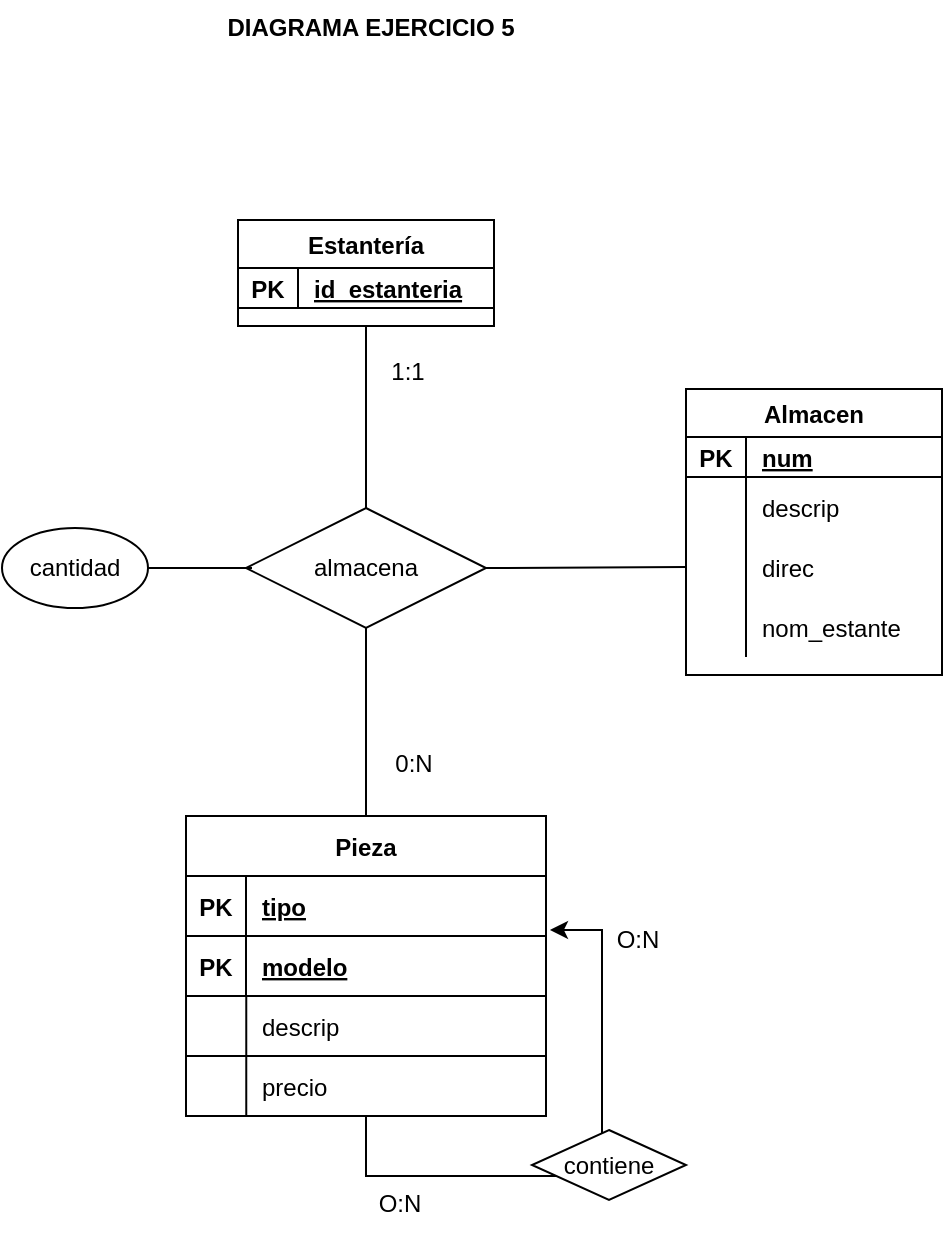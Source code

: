 <mxfile version="20.1.1" type="github">
  <diagram id="FxPRVmeyyBTVfhNJRnU-" name="Página-1">
    <mxGraphModel dx="1185" dy="620" grid="0" gridSize="10" guides="1" tooltips="1" connect="1" arrows="1" fold="1" page="1" pageScale="1" pageWidth="1169" pageHeight="827" math="0" shadow="0">
      <root>
        <mxCell id="0" />
        <mxCell id="1" parent="0" />
        <object label="Pieza" id="ZTdebMv5ZZNX6EytbIy5-16">
          <mxCell style="shape=table;startSize=30;container=1;collapsible=1;childLayout=tableLayout;fixedRows=1;rowLines=0;fontStyle=1;align=center;resizeLast=1;" parent="1" vertex="1">
            <mxGeometry x="471" y="468" width="180" height="150" as="geometry">
              <mxRectangle x="70" y="210" width="68" height="30" as="alternateBounds" />
            </mxGeometry>
          </mxCell>
        </object>
        <mxCell id="ZTdebMv5ZZNX6EytbIy5-17" value="" style="shape=tableRow;horizontal=0;startSize=0;swimlaneHead=0;swimlaneBody=0;fillColor=none;collapsible=0;dropTarget=0;points=[[0,0.5],[1,0.5]];portConstraint=eastwest;top=0;left=0;right=0;bottom=1;" parent="ZTdebMv5ZZNX6EytbIy5-16" vertex="1">
          <mxGeometry y="30" width="180" height="30" as="geometry" />
        </mxCell>
        <mxCell id="ZTdebMv5ZZNX6EytbIy5-18" value="PK" style="shape=partialRectangle;connectable=0;fillColor=none;top=0;left=0;bottom=0;right=0;fontStyle=1;overflow=hidden;" parent="ZTdebMv5ZZNX6EytbIy5-17" vertex="1">
          <mxGeometry width="30" height="30" as="geometry">
            <mxRectangle width="30" height="30" as="alternateBounds" />
          </mxGeometry>
        </mxCell>
        <mxCell id="ZTdebMv5ZZNX6EytbIy5-19" value="tipo" style="shape=partialRectangle;connectable=0;fillColor=none;top=0;left=0;bottom=0;right=0;align=left;spacingLeft=6;fontStyle=5;overflow=hidden;" parent="ZTdebMv5ZZNX6EytbIy5-17" vertex="1">
          <mxGeometry x="30" width="150" height="30" as="geometry">
            <mxRectangle width="150" height="30" as="alternateBounds" />
          </mxGeometry>
        </mxCell>
        <mxCell id="ZTdebMv5ZZNX6EytbIy5-20" value="" style="shape=tableRow;horizontal=0;startSize=0;swimlaneHead=0;swimlaneBody=0;fillColor=none;collapsible=0;dropTarget=0;points=[[0,0.5],[1,0.5]];portConstraint=eastwest;top=0;left=0;right=0;bottom=0;" parent="ZTdebMv5ZZNX6EytbIy5-16" vertex="1">
          <mxGeometry y="60" width="180" height="30" as="geometry" />
        </mxCell>
        <mxCell id="ZTdebMv5ZZNX6EytbIy5-21" value="PK" style="shape=partialRectangle;connectable=0;fillColor=none;top=0;left=0;bottom=0;right=0;editable=1;overflow=hidden;fontStyle=1" parent="ZTdebMv5ZZNX6EytbIy5-20" vertex="1">
          <mxGeometry width="30" height="30" as="geometry">
            <mxRectangle width="30" height="30" as="alternateBounds" />
          </mxGeometry>
        </mxCell>
        <mxCell id="ZTdebMv5ZZNX6EytbIy5-22" value="modelo" style="shape=partialRectangle;connectable=0;fillColor=none;top=0;left=0;bottom=0;right=0;align=left;spacingLeft=6;overflow=hidden;fontStyle=5" parent="ZTdebMv5ZZNX6EytbIy5-20" vertex="1">
          <mxGeometry x="30" width="150" height="30" as="geometry">
            <mxRectangle width="150" height="30" as="alternateBounds" />
          </mxGeometry>
        </mxCell>
        <mxCell id="ZTdebMv5ZZNX6EytbIy5-51" style="edgeStyle=orthogonalEdgeStyle;rounded=0;orthogonalLoop=1;jettySize=auto;html=1;entryX=1.011;entryY=0.9;entryDx=0;entryDy=0;entryPerimeter=0;" parent="ZTdebMv5ZZNX6EytbIy5-16" source="ZTdebMv5ZZNX6EytbIy5-16" target="ZTdebMv5ZZNX6EytbIy5-17" edge="1">
          <mxGeometry relative="1" as="geometry">
            <mxPoint x="241" y="254" as="targetPoint" />
            <Array as="points">
              <mxPoint x="90" y="180" />
              <mxPoint x="208" y="180" />
              <mxPoint x="208" y="57" />
            </Array>
          </mxGeometry>
        </mxCell>
        <mxCell id="wzzWnJTyB5C26cYD1d-t-14" value="Almacen" style="shape=table;startSize=24;container=1;collapsible=1;childLayout=tableLayout;fixedRows=1;rowLines=0;fontStyle=1;align=center;resizeLast=1;" parent="1" vertex="1">
          <mxGeometry x="721" y="254.5" width="128" height="143" as="geometry" />
        </mxCell>
        <mxCell id="wzzWnJTyB5C26cYD1d-t-15" value="" style="shape=tableRow;horizontal=0;startSize=0;swimlaneHead=0;swimlaneBody=0;fillColor=none;collapsible=0;dropTarget=0;points=[[0,0.5],[1,0.5]];portConstraint=eastwest;top=0;left=0;right=0;bottom=1;" parent="wzzWnJTyB5C26cYD1d-t-14" vertex="1">
          <mxGeometry y="24" width="128" height="20" as="geometry" />
        </mxCell>
        <mxCell id="wzzWnJTyB5C26cYD1d-t-16" value="PK" style="shape=partialRectangle;connectable=0;fillColor=none;top=0;left=0;bottom=0;right=0;fontStyle=1;overflow=hidden;" parent="wzzWnJTyB5C26cYD1d-t-15" vertex="1">
          <mxGeometry width="30" height="20" as="geometry">
            <mxRectangle width="30" height="20" as="alternateBounds" />
          </mxGeometry>
        </mxCell>
        <mxCell id="wzzWnJTyB5C26cYD1d-t-17" value="num" style="shape=partialRectangle;connectable=0;fillColor=none;top=0;left=0;bottom=0;right=0;align=left;spacingLeft=6;fontStyle=5;overflow=hidden;" parent="wzzWnJTyB5C26cYD1d-t-15" vertex="1">
          <mxGeometry x="30" width="98" height="20" as="geometry">
            <mxRectangle width="98" height="20" as="alternateBounds" />
          </mxGeometry>
        </mxCell>
        <mxCell id="wzzWnJTyB5C26cYD1d-t-18" value="" style="shape=tableRow;horizontal=0;startSize=0;swimlaneHead=0;swimlaneBody=0;fillColor=none;collapsible=0;dropTarget=0;points=[[0,0.5],[1,0.5]];portConstraint=eastwest;top=0;left=0;right=0;bottom=0;" parent="wzzWnJTyB5C26cYD1d-t-14" vertex="1">
          <mxGeometry y="44" width="128" height="30" as="geometry" />
        </mxCell>
        <mxCell id="wzzWnJTyB5C26cYD1d-t-19" value="" style="shape=partialRectangle;connectable=0;fillColor=none;top=0;left=0;bottom=0;right=0;editable=1;overflow=hidden;" parent="wzzWnJTyB5C26cYD1d-t-18" vertex="1">
          <mxGeometry width="30" height="30" as="geometry">
            <mxRectangle width="30" height="30" as="alternateBounds" />
          </mxGeometry>
        </mxCell>
        <mxCell id="wzzWnJTyB5C26cYD1d-t-20" value="descrip" style="shape=partialRectangle;connectable=0;fillColor=none;top=0;left=0;bottom=0;right=0;align=left;spacingLeft=6;overflow=hidden;" parent="wzzWnJTyB5C26cYD1d-t-18" vertex="1">
          <mxGeometry x="30" width="98" height="30" as="geometry">
            <mxRectangle width="98" height="30" as="alternateBounds" />
          </mxGeometry>
        </mxCell>
        <mxCell id="wzzWnJTyB5C26cYD1d-t-21" value="" style="shape=tableRow;horizontal=0;startSize=0;swimlaneHead=0;swimlaneBody=0;fillColor=none;collapsible=0;dropTarget=0;points=[[0,0.5],[1,0.5]];portConstraint=eastwest;top=0;left=0;right=0;bottom=0;" parent="wzzWnJTyB5C26cYD1d-t-14" vertex="1">
          <mxGeometry y="74" width="128" height="30" as="geometry" />
        </mxCell>
        <mxCell id="wzzWnJTyB5C26cYD1d-t-22" value="" style="shape=partialRectangle;connectable=0;fillColor=none;top=0;left=0;bottom=0;right=0;editable=1;overflow=hidden;" parent="wzzWnJTyB5C26cYD1d-t-21" vertex="1">
          <mxGeometry width="30" height="30" as="geometry">
            <mxRectangle width="30" height="30" as="alternateBounds" />
          </mxGeometry>
        </mxCell>
        <mxCell id="wzzWnJTyB5C26cYD1d-t-23" value="direc" style="shape=partialRectangle;connectable=0;fillColor=none;top=0;left=0;bottom=0;right=0;align=left;spacingLeft=6;overflow=hidden;" parent="wzzWnJTyB5C26cYD1d-t-21" vertex="1">
          <mxGeometry x="30" width="98" height="30" as="geometry">
            <mxRectangle width="98" height="30" as="alternateBounds" />
          </mxGeometry>
        </mxCell>
        <mxCell id="wzzWnJTyB5C26cYD1d-t-24" value="" style="shape=tableRow;horizontal=0;startSize=0;swimlaneHead=0;swimlaneBody=0;fillColor=none;collapsible=0;dropTarget=0;points=[[0,0.5],[1,0.5]];portConstraint=eastwest;top=0;left=0;right=0;bottom=0;" parent="wzzWnJTyB5C26cYD1d-t-14" vertex="1">
          <mxGeometry y="104" width="128" height="30" as="geometry" />
        </mxCell>
        <mxCell id="wzzWnJTyB5C26cYD1d-t-25" value="" style="shape=partialRectangle;connectable=0;fillColor=none;top=0;left=0;bottom=0;right=0;editable=1;overflow=hidden;" parent="wzzWnJTyB5C26cYD1d-t-24" vertex="1">
          <mxGeometry width="30" height="30" as="geometry">
            <mxRectangle width="30" height="30" as="alternateBounds" />
          </mxGeometry>
        </mxCell>
        <mxCell id="wzzWnJTyB5C26cYD1d-t-26" value="nom_estante" style="shape=partialRectangle;connectable=0;fillColor=none;top=0;left=0;bottom=0;right=0;align=left;spacingLeft=6;overflow=hidden;" parent="wzzWnJTyB5C26cYD1d-t-24" vertex="1">
          <mxGeometry x="30" width="98" height="30" as="geometry">
            <mxRectangle width="98" height="30" as="alternateBounds" />
          </mxGeometry>
        </mxCell>
        <mxCell id="ZTdebMv5ZZNX6EytbIy5-38" value="" style="line;strokeWidth=1;rotatable=0;dashed=0;labelPosition=right;align=left;verticalAlign=middle;spacingTop=0;spacingLeft=6;points=[];portConstraint=eastwest;" parent="1" vertex="1">
          <mxGeometry x="471" y="553" width="180" height="10" as="geometry" />
        </mxCell>
        <mxCell id="ZTdebMv5ZZNX6EytbIy5-39" value="" style="shape=partialRectangle;connectable=0;fillColor=none;top=0;left=0;bottom=0;right=0;editable=1;overflow=hidden;fontStyle=1" parent="1" vertex="1">
          <mxGeometry x="604" y="592" width="30" height="30" as="geometry">
            <mxRectangle width="30" height="30" as="alternateBounds" />
          </mxGeometry>
        </mxCell>
        <mxCell id="ZTdebMv5ZZNX6EytbIy5-40" value="descrip" style="shape=partialRectangle;connectable=0;fillColor=none;top=0;left=0;bottom=0;right=0;align=left;spacingLeft=6;overflow=hidden;" parent="1" vertex="1">
          <mxGeometry x="501" y="558" width="150" height="30" as="geometry">
            <mxRectangle width="150" height="30" as="alternateBounds" />
          </mxGeometry>
        </mxCell>
        <mxCell id="ZTdebMv5ZZNX6EytbIy5-41" value="precio" style="shape=partialRectangle;connectable=0;fillColor=none;top=0;left=0;bottom=0;right=0;align=left;spacingLeft=6;overflow=hidden;" parent="1" vertex="1">
          <mxGeometry x="501" y="588" width="150" height="30" as="geometry">
            <mxRectangle width="150" height="30" as="alternateBounds" />
          </mxGeometry>
        </mxCell>
        <mxCell id="ZTdebMv5ZZNX6EytbIy5-42" value="" style="endArrow=none;html=1;rounded=0;" parent="1" edge="1">
          <mxGeometry relative="1" as="geometry">
            <mxPoint x="471" y="588" as="sourcePoint" />
            <mxPoint x="651" y="588" as="targetPoint" />
          </mxGeometry>
        </mxCell>
        <mxCell id="ZTdebMv5ZZNX6EytbIy5-44" value="" style="endArrow=none;html=1;rounded=0;" parent="1" edge="1">
          <mxGeometry relative="1" as="geometry">
            <mxPoint x="501.13" y="558" as="sourcePoint" />
            <mxPoint x="501.13" y="618.14" as="targetPoint" />
          </mxGeometry>
        </mxCell>
        <mxCell id="oLvL7BKm5Vh7yWoYtZ-q-2" value="Estantería" style="shape=table;startSize=24;container=1;collapsible=1;childLayout=tableLayout;fixedRows=1;rowLines=0;fontStyle=1;align=center;resizeLast=1;" parent="1" vertex="1">
          <mxGeometry x="497" y="170" width="128" height="53" as="geometry" />
        </mxCell>
        <mxCell id="oLvL7BKm5Vh7yWoYtZ-q-3" value="" style="shape=tableRow;horizontal=0;startSize=0;swimlaneHead=0;swimlaneBody=0;fillColor=none;collapsible=0;dropTarget=0;points=[[0,0.5],[1,0.5]];portConstraint=eastwest;top=0;left=0;right=0;bottom=1;" parent="oLvL7BKm5Vh7yWoYtZ-q-2" vertex="1">
          <mxGeometry y="24" width="128" height="20" as="geometry" />
        </mxCell>
        <mxCell id="oLvL7BKm5Vh7yWoYtZ-q-4" value="PK" style="shape=partialRectangle;connectable=0;fillColor=none;top=0;left=0;bottom=0;right=0;fontStyle=1;overflow=hidden;" parent="oLvL7BKm5Vh7yWoYtZ-q-3" vertex="1">
          <mxGeometry width="30" height="20" as="geometry">
            <mxRectangle width="30" height="20" as="alternateBounds" />
          </mxGeometry>
        </mxCell>
        <mxCell id="oLvL7BKm5Vh7yWoYtZ-q-5" value="id_estanteria" style="shape=partialRectangle;connectable=0;fillColor=none;top=0;left=0;bottom=0;right=0;align=left;spacingLeft=6;fontStyle=5;overflow=hidden;" parent="oLvL7BKm5Vh7yWoYtZ-q-3" vertex="1">
          <mxGeometry x="30" width="98" height="20" as="geometry">
            <mxRectangle width="98" height="20" as="alternateBounds" />
          </mxGeometry>
        </mxCell>
        <mxCell id="oLvL7BKm5Vh7yWoYtZ-q-15" value="0:N" style="text;html=1;strokeColor=none;fillColor=none;align=center;verticalAlign=middle;whiteSpace=wrap;rounded=0;" parent="1" vertex="1">
          <mxGeometry x="555" y="427" width="60" height="30" as="geometry" />
        </mxCell>
        <mxCell id="oLvL7BKm5Vh7yWoYtZ-q-16" value="1:1" style="text;html=1;strokeColor=none;fillColor=none;align=center;verticalAlign=middle;whiteSpace=wrap;rounded=0;" parent="1" vertex="1">
          <mxGeometry x="552" y="231" width="60" height="30" as="geometry" />
        </mxCell>
        <mxCell id="oLvL7BKm5Vh7yWoYtZ-q-17" value="almacena" style="shape=rhombus;perimeter=rhombusPerimeter;whiteSpace=wrap;html=1;align=center;" parent="1" vertex="1">
          <mxGeometry x="501" y="314" width="120" height="60" as="geometry" />
        </mxCell>
        <mxCell id="oLvL7BKm5Vh7yWoYtZ-q-19" value="" style="endArrow=none;html=1;rounded=0;exitX=0.5;exitY=0;exitDx=0;exitDy=0;entryX=0.5;entryY=1;entryDx=0;entryDy=0;" parent="1" source="oLvL7BKm5Vh7yWoYtZ-q-17" target="oLvL7BKm5Vh7yWoYtZ-q-2" edge="1">
          <mxGeometry relative="1" as="geometry">
            <mxPoint x="754" y="432" as="sourcePoint" />
            <mxPoint x="664" y="282" as="targetPoint" />
          </mxGeometry>
        </mxCell>
        <mxCell id="oLvL7BKm5Vh7yWoYtZ-q-20" value="" style="endArrow=none;html=1;rounded=0;exitX=0.5;exitY=1;exitDx=0;exitDy=0;entryX=0.5;entryY=0;entryDx=0;entryDy=0;" parent="1" source="oLvL7BKm5Vh7yWoYtZ-q-17" target="ZTdebMv5ZZNX6EytbIy5-16" edge="1">
          <mxGeometry relative="1" as="geometry">
            <mxPoint x="762" y="392" as="sourcePoint" />
            <mxPoint x="890.928" y="392.82" as="targetPoint" />
          </mxGeometry>
        </mxCell>
        <mxCell id="ZTdebMv5ZZNX6EytbIy5-49" value="" style="line;strokeWidth=1;rotatable=0;dashed=0;labelPosition=right;align=left;verticalAlign=middle;spacingTop=0;spacingLeft=6;points=[];portConstraint=eastwest;" parent="1" vertex="1">
          <mxGeometry x="444" y="339" width="60" height="10" as="geometry" />
        </mxCell>
        <mxCell id="ZTdebMv5ZZNX6EytbIy5-50" value="cantidad" style="ellipse;whiteSpace=wrap;html=1;align=center;" parent="1" vertex="1">
          <mxGeometry x="379" y="324" width="73" height="40" as="geometry" />
        </mxCell>
        <mxCell id="wzzWnJTyB5C26cYD1d-t-29" value="&lt;div&gt;contiene&lt;/div&gt;" style="shape=rhombus;perimeter=rhombusPerimeter;whiteSpace=wrap;html=1;align=center;" parent="1" vertex="1">
          <mxGeometry x="644" y="625" width="77" height="35" as="geometry" />
        </mxCell>
        <mxCell id="wzzWnJTyB5C26cYD1d-t-30" value="O:N" style="text;html=1;strokeColor=none;fillColor=none;align=center;verticalAlign=middle;whiteSpace=wrap;rounded=0;" parent="1" vertex="1">
          <mxGeometry x="667" y="515" width="60" height="30" as="geometry" />
        </mxCell>
        <mxCell id="wzzWnJTyB5C26cYD1d-t-31" value="O:N" style="text;html=1;strokeColor=none;fillColor=none;align=center;verticalAlign=middle;whiteSpace=wrap;rounded=0;" parent="1" vertex="1">
          <mxGeometry x="548" y="647" width="60" height="30" as="geometry" />
        </mxCell>
        <mxCell id="mYmQpp3Z_e6wwfThaFQg-1" value="&lt;div&gt;&lt;b&gt;DIAGRAMA EJERCICIO 5&lt;/b&gt;&lt;/div&gt;&lt;div&gt;&lt;br&gt;&lt;/div&gt;" style="text;html=1;align=center;verticalAlign=middle;resizable=0;points=[];autosize=1;strokeColor=none;fillColor=none;" vertex="1" parent="1">
          <mxGeometry x="487" y="60" width="152" height="41" as="geometry" />
        </mxCell>
        <mxCell id="mYmQpp3Z_e6wwfThaFQg-6" value="" style="endArrow=none;html=1;rounded=0;exitX=1;exitY=0.5;exitDx=0;exitDy=0;entryX=0;entryY=0.5;entryDx=0;entryDy=0;" edge="1" parent="1" source="oLvL7BKm5Vh7yWoYtZ-q-17" target="wzzWnJTyB5C26cYD1d-t-21">
          <mxGeometry relative="1" as="geometry">
            <mxPoint x="902.58" y="369.0" as="sourcePoint" />
            <mxPoint x="902.58" y="278" as="targetPoint" />
          </mxGeometry>
        </mxCell>
      </root>
    </mxGraphModel>
  </diagram>
</mxfile>
